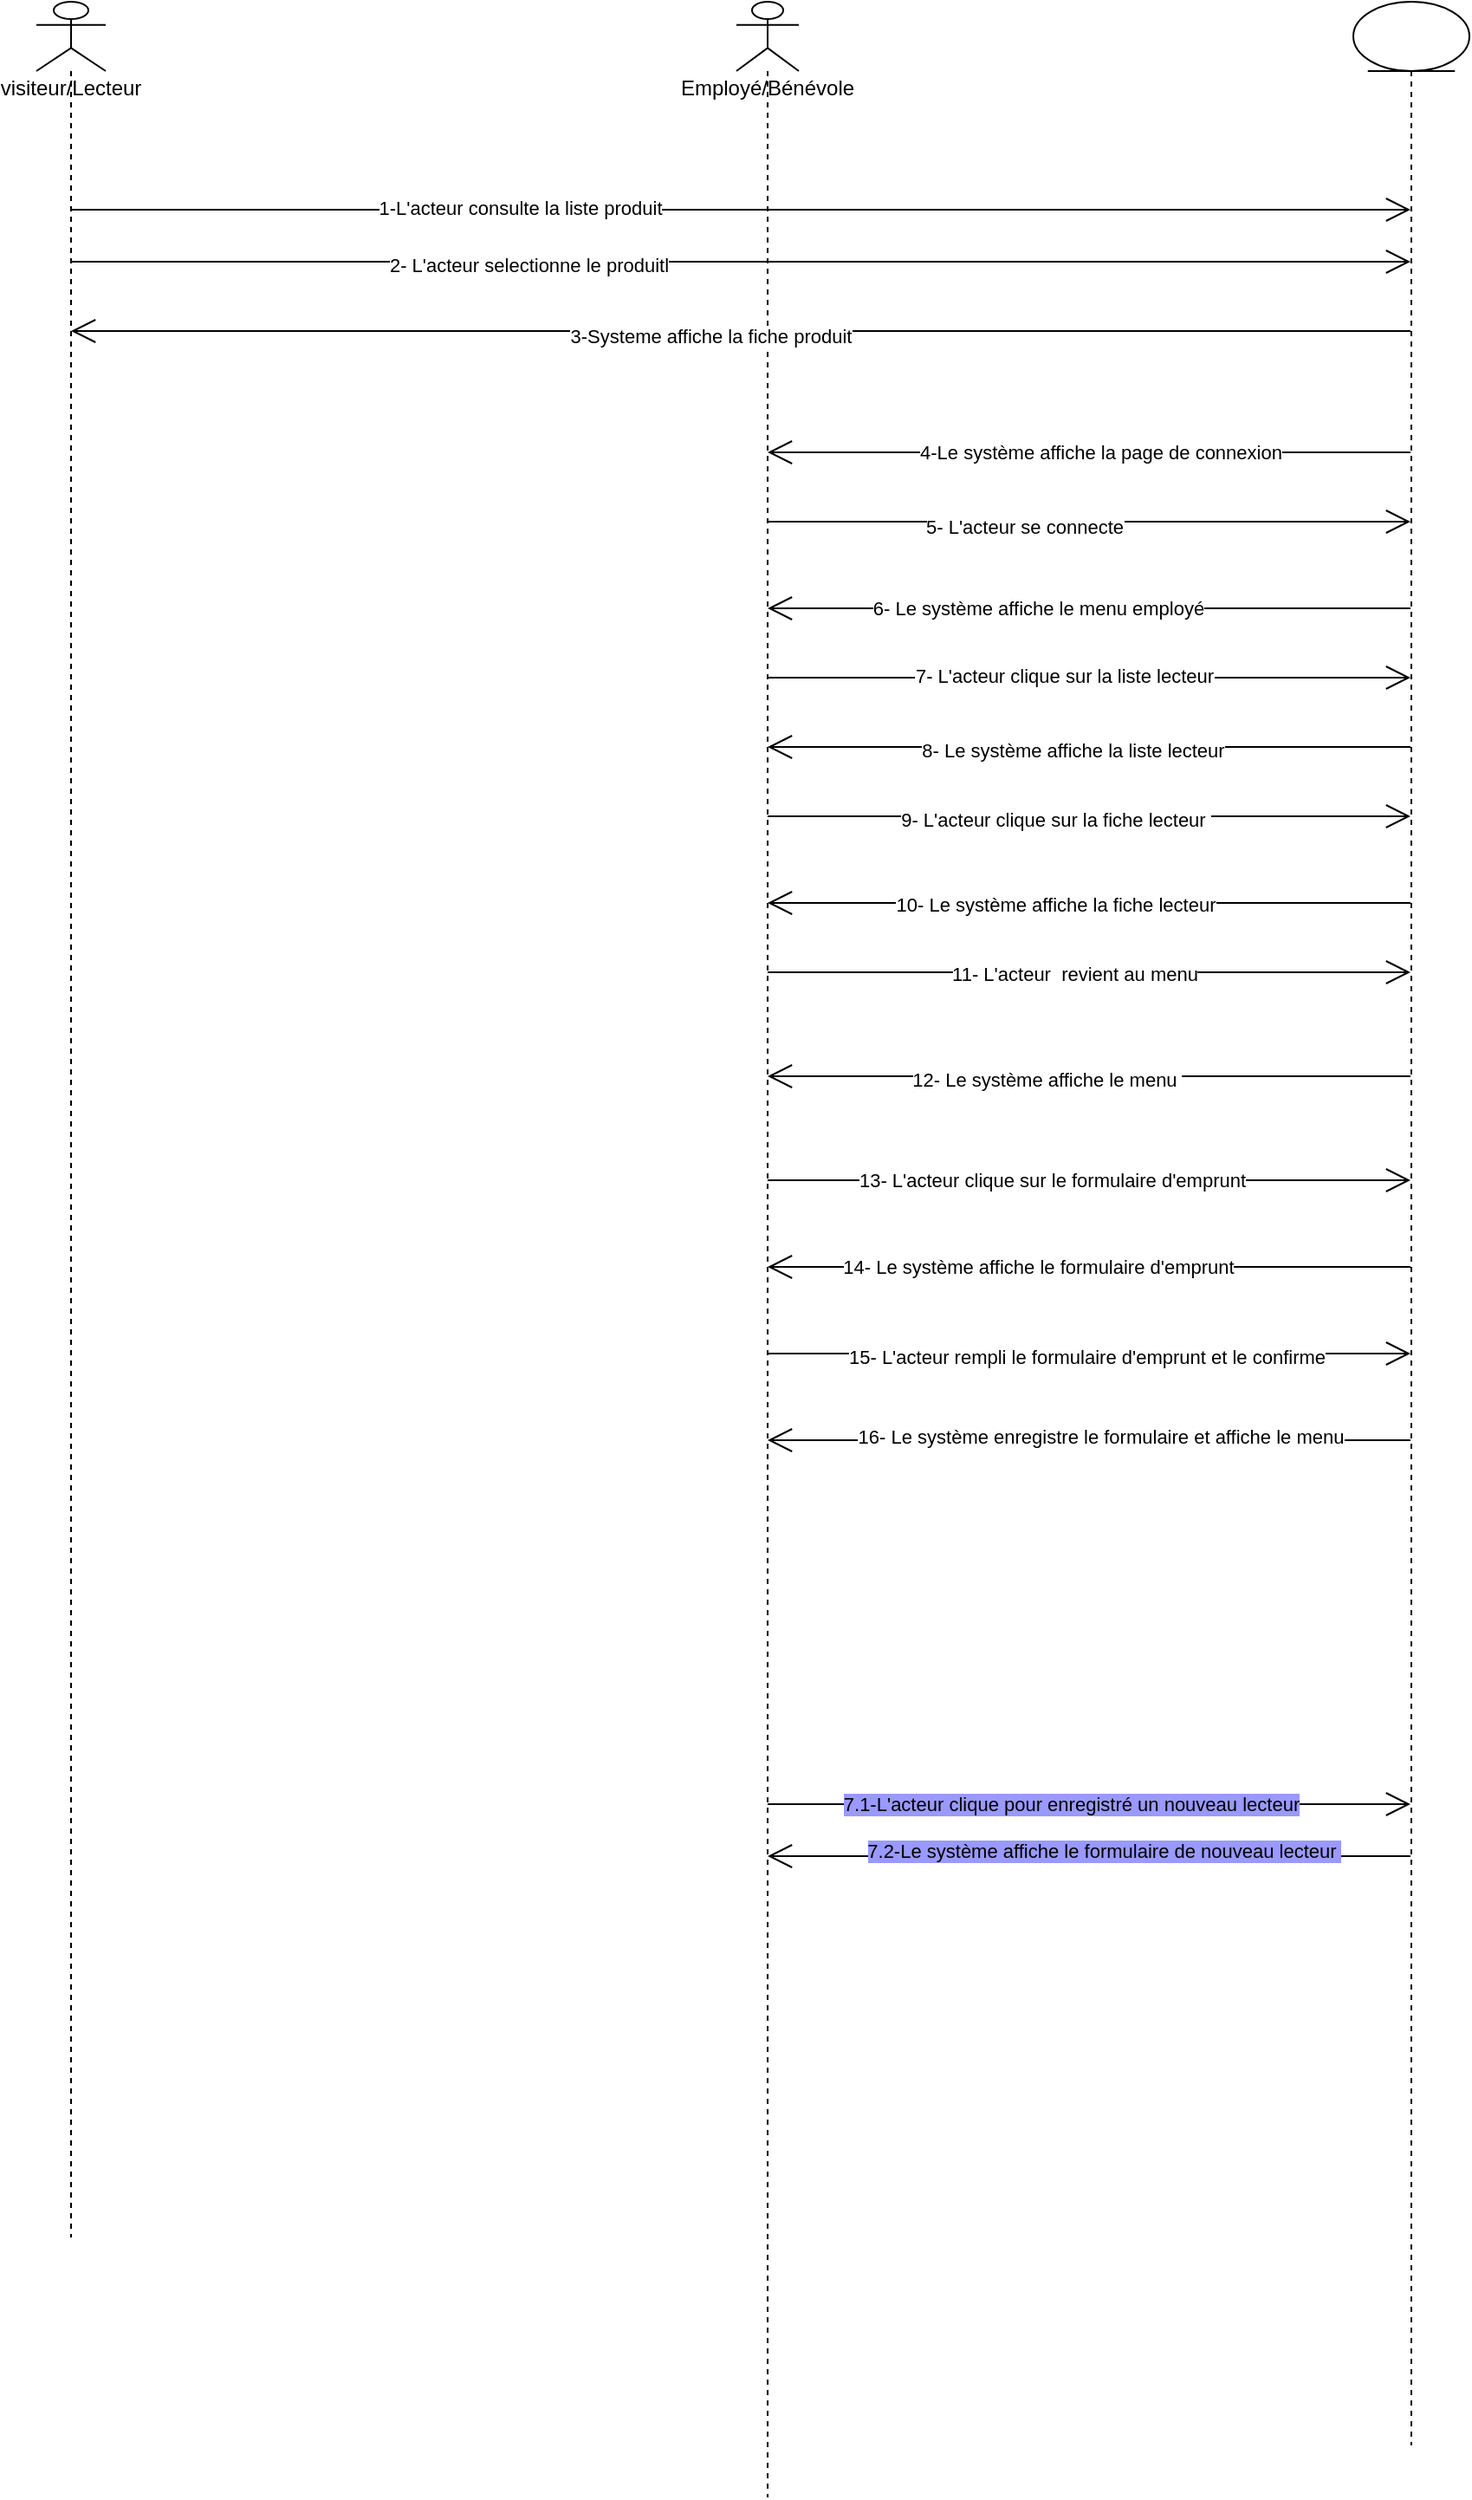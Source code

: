 <mxfile version="14.6.0" type="device"><diagram id="QoFYd-asfJozpEqK73zl" name="Page-1"><mxGraphModel dx="2249" dy="762" grid="1" gridSize="10" guides="1" tooltips="1" connect="1" arrows="1" fold="1" page="1" pageScale="1" pageWidth="827" pageHeight="1169" math="0" shadow="0"><root><mxCell id="0"/><mxCell id="1" parent="0"/><mxCell id="YiAYxasYIesZERSEeFzI-1" value="visiteur/Lecteur" style="shape=umlLifeline;participant=umlActor;perimeter=lifelinePerimeter;whiteSpace=wrap;html=1;container=1;collapsible=0;recursiveResize=0;verticalAlign=top;spacingTop=36;outlineConnect=0;" vertex="1" parent="1"><mxGeometry width="40" height="1290" as="geometry"/></mxCell><mxCell id="YiAYxasYIesZERSEeFzI-3" value="Employé/Bénévole" style="shape=umlLifeline;participant=umlActor;perimeter=lifelinePerimeter;whiteSpace=wrap;html=1;container=1;collapsible=0;recursiveResize=0;verticalAlign=top;spacingTop=36;outlineConnect=0;" vertex="1" parent="1"><mxGeometry x="404" width="36" height="1440" as="geometry"/></mxCell><mxCell id="YiAYxasYIesZERSEeFzI-4" value="" style="shape=umlLifeline;participant=umlEntity;perimeter=lifelinePerimeter;whiteSpace=wrap;html=1;container=1;collapsible=0;recursiveResize=0;verticalAlign=top;spacingTop=36;outlineConnect=0;" vertex="1" parent="1"><mxGeometry x="760" width="67" height="1410" as="geometry"/></mxCell><mxCell id="YiAYxasYIesZERSEeFzI-6" value="" style="endArrow=open;endFill=1;endSize=12;html=1;" edge="1" parent="1" source="YiAYxasYIesZERSEeFzI-1" target="YiAYxasYIesZERSEeFzI-4"><mxGeometry width="160" relative="1" as="geometry"><mxPoint x="330" y="170" as="sourcePoint"/><mxPoint x="490" y="170" as="targetPoint"/><Array as="points"><mxPoint x="570" y="120"/></Array></mxGeometry></mxCell><mxCell id="YiAYxasYIesZERSEeFzI-7" value="1-L'acteur consulte la liste produit" style="edgeLabel;html=1;align=center;verticalAlign=middle;resizable=0;points=[];" vertex="1" connectable="0" parent="YiAYxasYIesZERSEeFzI-6"><mxGeometry x="-0.334" y="1" relative="1" as="geometry"><mxPoint x="1" as="offset"/></mxGeometry></mxCell><mxCell id="YiAYxasYIesZERSEeFzI-8" value="" style="endArrow=open;endFill=1;endSize=12;html=1;" edge="1" parent="1" source="YiAYxasYIesZERSEeFzI-1" target="YiAYxasYIesZERSEeFzI-4"><mxGeometry width="160" relative="1" as="geometry"><mxPoint x="330" y="170" as="sourcePoint"/><mxPoint x="490" y="170" as="targetPoint"/><Array as="points"><mxPoint x="140" y="150"/><mxPoint x="430" y="150"/><mxPoint x="580" y="150"/></Array></mxGeometry></mxCell><mxCell id="YiAYxasYIesZERSEeFzI-9" value="2- L'acteur selectionne le produitl" style="edgeLabel;html=1;align=center;verticalAlign=middle;resizable=0;points=[];" vertex="1" connectable="0" parent="YiAYxasYIesZERSEeFzI-8"><mxGeometry x="-0.321" y="-2" relative="1" as="geometry"><mxPoint x="1" as="offset"/></mxGeometry></mxCell><mxCell id="YiAYxasYIesZERSEeFzI-10" value="" style="endArrow=open;endFill=1;endSize=12;html=1;" edge="1" parent="1" source="YiAYxasYIesZERSEeFzI-4" target="YiAYxasYIesZERSEeFzI-1"><mxGeometry width="160" relative="1" as="geometry"><mxPoint x="330" y="170" as="sourcePoint"/><mxPoint x="490" y="170" as="targetPoint"/><Array as="points"><mxPoint x="350" y="190"/><mxPoint x="250" y="190"/></Array></mxGeometry></mxCell><mxCell id="YiAYxasYIesZERSEeFzI-11" value="3-Systeme affiche la fiche produit" style="edgeLabel;html=1;align=center;verticalAlign=middle;resizable=0;points=[];" vertex="1" connectable="0" parent="YiAYxasYIesZERSEeFzI-10"><mxGeometry x="0.047" y="3" relative="1" as="geometry"><mxPoint as="offset"/></mxGeometry></mxCell><mxCell id="YiAYxasYIesZERSEeFzI-12" value="" style="endArrow=open;endFill=1;endSize=12;html=1;" edge="1" parent="1" source="YiAYxasYIesZERSEeFzI-4" target="YiAYxasYIesZERSEeFzI-3"><mxGeometry width="160" relative="1" as="geometry"><mxPoint x="510" y="260" as="sourcePoint"/><mxPoint x="670" y="260" as="targetPoint"/><Array as="points"><mxPoint x="590" y="260"/></Array></mxGeometry></mxCell><mxCell id="YiAYxasYIesZERSEeFzI-13" value="&lt;br&gt;" style="edgeLabel;html=1;align=center;verticalAlign=middle;resizable=0;points=[];" vertex="1" connectable="0" parent="YiAYxasYIesZERSEeFzI-12"><mxGeometry x="0.009" y="-2" relative="1" as="geometry"><mxPoint x="1" as="offset"/></mxGeometry></mxCell><mxCell id="YiAYxasYIesZERSEeFzI-15" value="4-" style="edgeLabel;html=1;align=center;verticalAlign=middle;resizable=0;points=[];" vertex="1" connectable="0" parent="YiAYxasYIesZERSEeFzI-12"><mxGeometry x="0.015" y="-1" relative="1" as="geometry"><mxPoint x="1" as="offset"/></mxGeometry></mxCell><mxCell id="YiAYxasYIesZERSEeFzI-16" value="4-Le système affiche la page de connexion" style="edgeLabel;html=1;align=center;verticalAlign=middle;resizable=0;points=[];" vertex="1" connectable="0" parent="YiAYxasYIesZERSEeFzI-12"><mxGeometry x="-0.031" relative="1" as="geometry"><mxPoint as="offset"/></mxGeometry></mxCell><mxCell id="YiAYxasYIesZERSEeFzI-17" value="" style="endArrow=open;endFill=1;endSize=12;html=1;" edge="1" parent="1" source="YiAYxasYIesZERSEeFzI-3" target="YiAYxasYIesZERSEeFzI-4"><mxGeometry width="160" relative="1" as="geometry"><mxPoint x="260" y="300" as="sourcePoint"/><mxPoint x="420" y="300" as="targetPoint"/><Array as="points"><mxPoint x="490" y="300"/><mxPoint x="610" y="300"/></Array></mxGeometry></mxCell><mxCell id="YiAYxasYIesZERSEeFzI-18" value="5- L'acteur se connecte" style="edgeLabel;html=1;align=center;verticalAlign=middle;resizable=0;points=[];" vertex="1" connectable="0" parent="YiAYxasYIesZERSEeFzI-17"><mxGeometry x="-0.206" y="-3" relative="1" as="geometry"><mxPoint as="offset"/></mxGeometry></mxCell><mxCell id="YiAYxasYIesZERSEeFzI-21" value="" style="endArrow=open;endFill=1;endSize=12;html=1;" edge="1" parent="1" source="YiAYxasYIesZERSEeFzI-4" target="YiAYxasYIesZERSEeFzI-3"><mxGeometry width="160" relative="1" as="geometry"><mxPoint x="260" y="300" as="sourcePoint"/><mxPoint x="420" y="300" as="targetPoint"/><Array as="points"><mxPoint x="510" y="350"/></Array></mxGeometry></mxCell><mxCell id="YiAYxasYIesZERSEeFzI-22" value="6- Le système affiche le menu employé" style="edgeLabel;html=1;align=center;verticalAlign=middle;resizable=0;points=[];" vertex="1" connectable="0" parent="YiAYxasYIesZERSEeFzI-21"><mxGeometry x="0.163" relative="1" as="geometry"><mxPoint as="offset"/></mxGeometry></mxCell><mxCell id="YiAYxasYIesZERSEeFzI-23" value="" style="endArrow=open;endFill=1;endSize=12;html=1;" edge="1" parent="1" source="YiAYxasYIesZERSEeFzI-3" target="YiAYxasYIesZERSEeFzI-4"><mxGeometry width="160" relative="1" as="geometry"><mxPoint x="260" y="300" as="sourcePoint"/><mxPoint x="420" y="300" as="targetPoint"/><Array as="points"><mxPoint x="480" y="390"/></Array></mxGeometry></mxCell><mxCell id="YiAYxasYIesZERSEeFzI-24" value="7- L'acteur clique sur la liste lecteur" style="edgeLabel;html=1;align=center;verticalAlign=middle;resizable=0;points=[];" vertex="1" connectable="0" parent="YiAYxasYIesZERSEeFzI-23"><mxGeometry x="-0.077" y="1" relative="1" as="geometry"><mxPoint as="offset"/></mxGeometry></mxCell><mxCell id="YiAYxasYIesZERSEeFzI-25" value="" style="endArrow=open;endFill=1;endSize=12;html=1;" edge="1" parent="1" source="YiAYxasYIesZERSEeFzI-4" target="YiAYxasYIesZERSEeFzI-3"><mxGeometry width="160" relative="1" as="geometry"><mxPoint x="260" y="300" as="sourcePoint"/><mxPoint x="420" y="300" as="targetPoint"/><Array as="points"><mxPoint x="560" y="430"/></Array></mxGeometry></mxCell><mxCell id="YiAYxasYIesZERSEeFzI-26" value="8- Le système affiche la liste lecteur" style="edgeLabel;html=1;align=center;verticalAlign=middle;resizable=0;points=[];" vertex="1" connectable="0" parent="YiAYxasYIesZERSEeFzI-25"><mxGeometry x="0.05" y="2" relative="1" as="geometry"><mxPoint as="offset"/></mxGeometry></mxCell><mxCell id="YiAYxasYIesZERSEeFzI-28" value="" style="endArrow=open;endFill=1;endSize=12;html=1;" edge="1" parent="1" source="YiAYxasYIesZERSEeFzI-3" target="YiAYxasYIesZERSEeFzI-4"><mxGeometry width="160" relative="1" as="geometry"><mxPoint x="510" y="480" as="sourcePoint"/><mxPoint x="670" y="480" as="targetPoint"/><Array as="points"><mxPoint x="730" y="470"/></Array></mxGeometry></mxCell><mxCell id="YiAYxasYIesZERSEeFzI-29" value="9- L'acteur clique sur la fiche lecteur&amp;nbsp;" style="edgeLabel;html=1;align=center;verticalAlign=middle;resizable=0;points=[];" vertex="1" connectable="0" parent="YiAYxasYIesZERSEeFzI-28"><mxGeometry x="-0.104" y="-2" relative="1" as="geometry"><mxPoint as="offset"/></mxGeometry></mxCell><mxCell id="YiAYxasYIesZERSEeFzI-30" value="" style="endArrow=open;endFill=1;endSize=12;html=1;" edge="1" parent="1" source="YiAYxasYIesZERSEeFzI-4" target="YiAYxasYIesZERSEeFzI-3"><mxGeometry width="160" relative="1" as="geometry"><mxPoint x="530" y="540" as="sourcePoint"/><mxPoint x="690" y="540" as="targetPoint"/><Array as="points"><mxPoint x="680" y="520"/></Array></mxGeometry></mxCell><mxCell id="YiAYxasYIesZERSEeFzI-31" value="10- Le système affiche la fiche lecteur" style="edgeLabel;html=1;align=center;verticalAlign=middle;resizable=0;points=[];" vertex="1" connectable="0" parent="YiAYxasYIesZERSEeFzI-30"><mxGeometry x="0.104" y="1" relative="1" as="geometry"><mxPoint as="offset"/></mxGeometry></mxCell><mxCell id="YiAYxasYIesZERSEeFzI-32" value="" style="endArrow=open;endFill=1;endSize=12;html=1;" edge="1" parent="1" source="YiAYxasYIesZERSEeFzI-3" target="YiAYxasYIesZERSEeFzI-4"><mxGeometry width="160" relative="1" as="geometry"><mxPoint x="550" y="584" as="sourcePoint"/><mxPoint x="710" y="584" as="targetPoint"/><Array as="points"><mxPoint x="570" y="560"/></Array></mxGeometry></mxCell><mxCell id="YiAYxasYIesZERSEeFzI-33" value="11- L'acteur&amp;nbsp; revient au menu" style="edgeLabel;html=1;align=center;verticalAlign=middle;resizable=0;points=[];" vertex="1" connectable="0" parent="YiAYxasYIesZERSEeFzI-32"><mxGeometry x="-0.055" y="-1" relative="1" as="geometry"><mxPoint x="1" as="offset"/></mxGeometry></mxCell><mxCell id="YiAYxasYIesZERSEeFzI-34" value="" style="endArrow=open;endFill=1;endSize=12;html=1;" edge="1" parent="1" source="YiAYxasYIesZERSEeFzI-4" target="YiAYxasYIesZERSEeFzI-3"><mxGeometry width="160" relative="1" as="geometry"><mxPoint x="530" y="650" as="sourcePoint"/><mxPoint x="690" y="650" as="targetPoint"/><Array as="points"><mxPoint x="600" y="620"/><mxPoint x="460" y="620"/></Array></mxGeometry></mxCell><mxCell id="YiAYxasYIesZERSEeFzI-35" value="12- Le système affiche le menu&amp;nbsp;" style="edgeLabel;html=1;align=center;verticalAlign=middle;resizable=0;points=[];" vertex="1" connectable="0" parent="YiAYxasYIesZERSEeFzI-34"><mxGeometry x="0.136" y="2" relative="1" as="geometry"><mxPoint as="offset"/></mxGeometry></mxCell><mxCell id="YiAYxasYIesZERSEeFzI-36" value="" style="endArrow=open;endFill=1;endSize=12;html=1;" edge="1" parent="1" source="YiAYxasYIesZERSEeFzI-3" target="YiAYxasYIesZERSEeFzI-4"><mxGeometry width="160" relative="1" as="geometry"><mxPoint x="510" y="670" as="sourcePoint"/><mxPoint x="670" y="670" as="targetPoint"/><Array as="points"><mxPoint x="630" y="680"/></Array></mxGeometry></mxCell><mxCell id="YiAYxasYIesZERSEeFzI-37" value="13- L'acteur clique sur le formulaire d'emprunt" style="edgeLabel;html=1;align=center;verticalAlign=middle;resizable=0;points=[];" vertex="1" connectable="0" parent="YiAYxasYIesZERSEeFzI-36"><mxGeometry x="-0.12" relative="1" as="geometry"><mxPoint x="1" as="offset"/></mxGeometry></mxCell><mxCell id="YiAYxasYIesZERSEeFzI-38" value="" style="endArrow=open;endFill=1;endSize=12;html=1;" edge="1" parent="1" source="YiAYxasYIesZERSEeFzI-4" target="YiAYxasYIesZERSEeFzI-3"><mxGeometry width="160" relative="1" as="geometry"><mxPoint x="530" y="760" as="sourcePoint"/><mxPoint x="690" y="760" as="targetPoint"/><Array as="points"><mxPoint x="660" y="730"/></Array></mxGeometry></mxCell><mxCell id="YiAYxasYIesZERSEeFzI-39" value="14- Le système affiche le formulaire d'emprunt" style="edgeLabel;html=1;align=center;verticalAlign=middle;resizable=0;points=[];" vertex="1" connectable="0" parent="YiAYxasYIesZERSEeFzI-38"><mxGeometry x="0.163" relative="1" as="geometry"><mxPoint as="offset"/></mxGeometry></mxCell><mxCell id="YiAYxasYIesZERSEeFzI-41" value="" style="endArrow=open;endFill=1;endSize=12;html=1;" edge="1" parent="1" source="YiAYxasYIesZERSEeFzI-3" target="YiAYxasYIesZERSEeFzI-4"><mxGeometry width="160" relative="1" as="geometry"><mxPoint x="540" y="790" as="sourcePoint"/><mxPoint x="700" y="790" as="targetPoint"/><Array as="points"><mxPoint x="650" y="780"/></Array></mxGeometry></mxCell><mxCell id="YiAYxasYIesZERSEeFzI-42" value="15- L'acteur rempli le formulaire d'emprunt et le confirme" style="edgeLabel;html=1;align=center;verticalAlign=middle;resizable=0;points=[];" vertex="1" connectable="0" parent="YiAYxasYIesZERSEeFzI-41"><mxGeometry x="-0.007" y="-2" relative="1" as="geometry"><mxPoint as="offset"/></mxGeometry></mxCell><mxCell id="YiAYxasYIesZERSEeFzI-43" value="" style="endArrow=open;endFill=1;endSize=12;html=1;" edge="1" parent="1" source="YiAYxasYIesZERSEeFzI-4" target="YiAYxasYIesZERSEeFzI-3"><mxGeometry width="160" relative="1" as="geometry"><mxPoint x="520" y="820" as="sourcePoint"/><mxPoint x="680" y="820" as="targetPoint"/><Array as="points"><mxPoint x="650" y="830"/></Array></mxGeometry></mxCell><mxCell id="YiAYxasYIesZERSEeFzI-44" value="16- Le système enregistre le formulaire et affiche le menu" style="edgeLabel;html=1;align=center;verticalAlign=middle;resizable=0;points=[];" vertex="1" connectable="0" parent="YiAYxasYIesZERSEeFzI-43"><mxGeometry x="-0.031" y="-2" relative="1" as="geometry"><mxPoint as="offset"/></mxGeometry></mxCell><mxCell id="YiAYxasYIesZERSEeFzI-45" value="" style="endArrow=open;endFill=1;endSize=12;html=1;labelBackgroundColor=#9999FF;" edge="1" parent="1" source="YiAYxasYIesZERSEeFzI-3" target="YiAYxasYIesZERSEeFzI-4"><mxGeometry width="160" relative="1" as="geometry"><mxPoint x="440" y="1040" as="sourcePoint"/><mxPoint x="775" y="1040" as="targetPoint"/><Array as="points"><mxPoint x="620.5" y="1040"/></Array></mxGeometry></mxCell><mxCell id="YiAYxasYIesZERSEeFzI-46" value="7.1-L'acteur clique pour enregistré un nouveau lecteur" style="edgeLabel;html=1;align=center;verticalAlign=middle;resizable=0;points=[];labelBackgroundColor=#9999FF;" vertex="1" connectable="0" parent="YiAYxasYIesZERSEeFzI-45"><mxGeometry x="-0.233" y="-3" relative="1" as="geometry"><mxPoint x="32" y="-3" as="offset"/></mxGeometry></mxCell><mxCell id="YiAYxasYIesZERSEeFzI-47" value="" style="endArrow=open;endFill=1;endSize=12;html=1;labelBackgroundColor=#9999FF;" edge="1" parent="1" source="YiAYxasYIesZERSEeFzI-4" target="YiAYxasYIesZERSEeFzI-3"><mxGeometry width="160" relative="1" as="geometry"><mxPoint x="775" y="1070" as="sourcePoint"/><mxPoint x="440" y="1070" as="targetPoint"/><Array as="points"><mxPoint x="730.5" y="1070"/><mxPoint x="700.5" y="1070"/><mxPoint x="660.5" y="1070"/><mxPoint x="540.5" y="1070"/></Array></mxGeometry></mxCell><mxCell id="YiAYxasYIesZERSEeFzI-48" value="7.2-Le système affiche le formulaire de nouveau lecteur&amp;nbsp;" style="edgeLabel;html=1;align=center;verticalAlign=middle;resizable=0;points=[];labelBackgroundColor=#9999FF;" vertex="1" connectable="0" parent="YiAYxasYIesZERSEeFzI-47"><mxGeometry x="-0.233" y="-3" relative="1" as="geometry"><mxPoint x="-35" as="offset"/></mxGeometry></mxCell></root></mxGraphModel></diagram></mxfile>